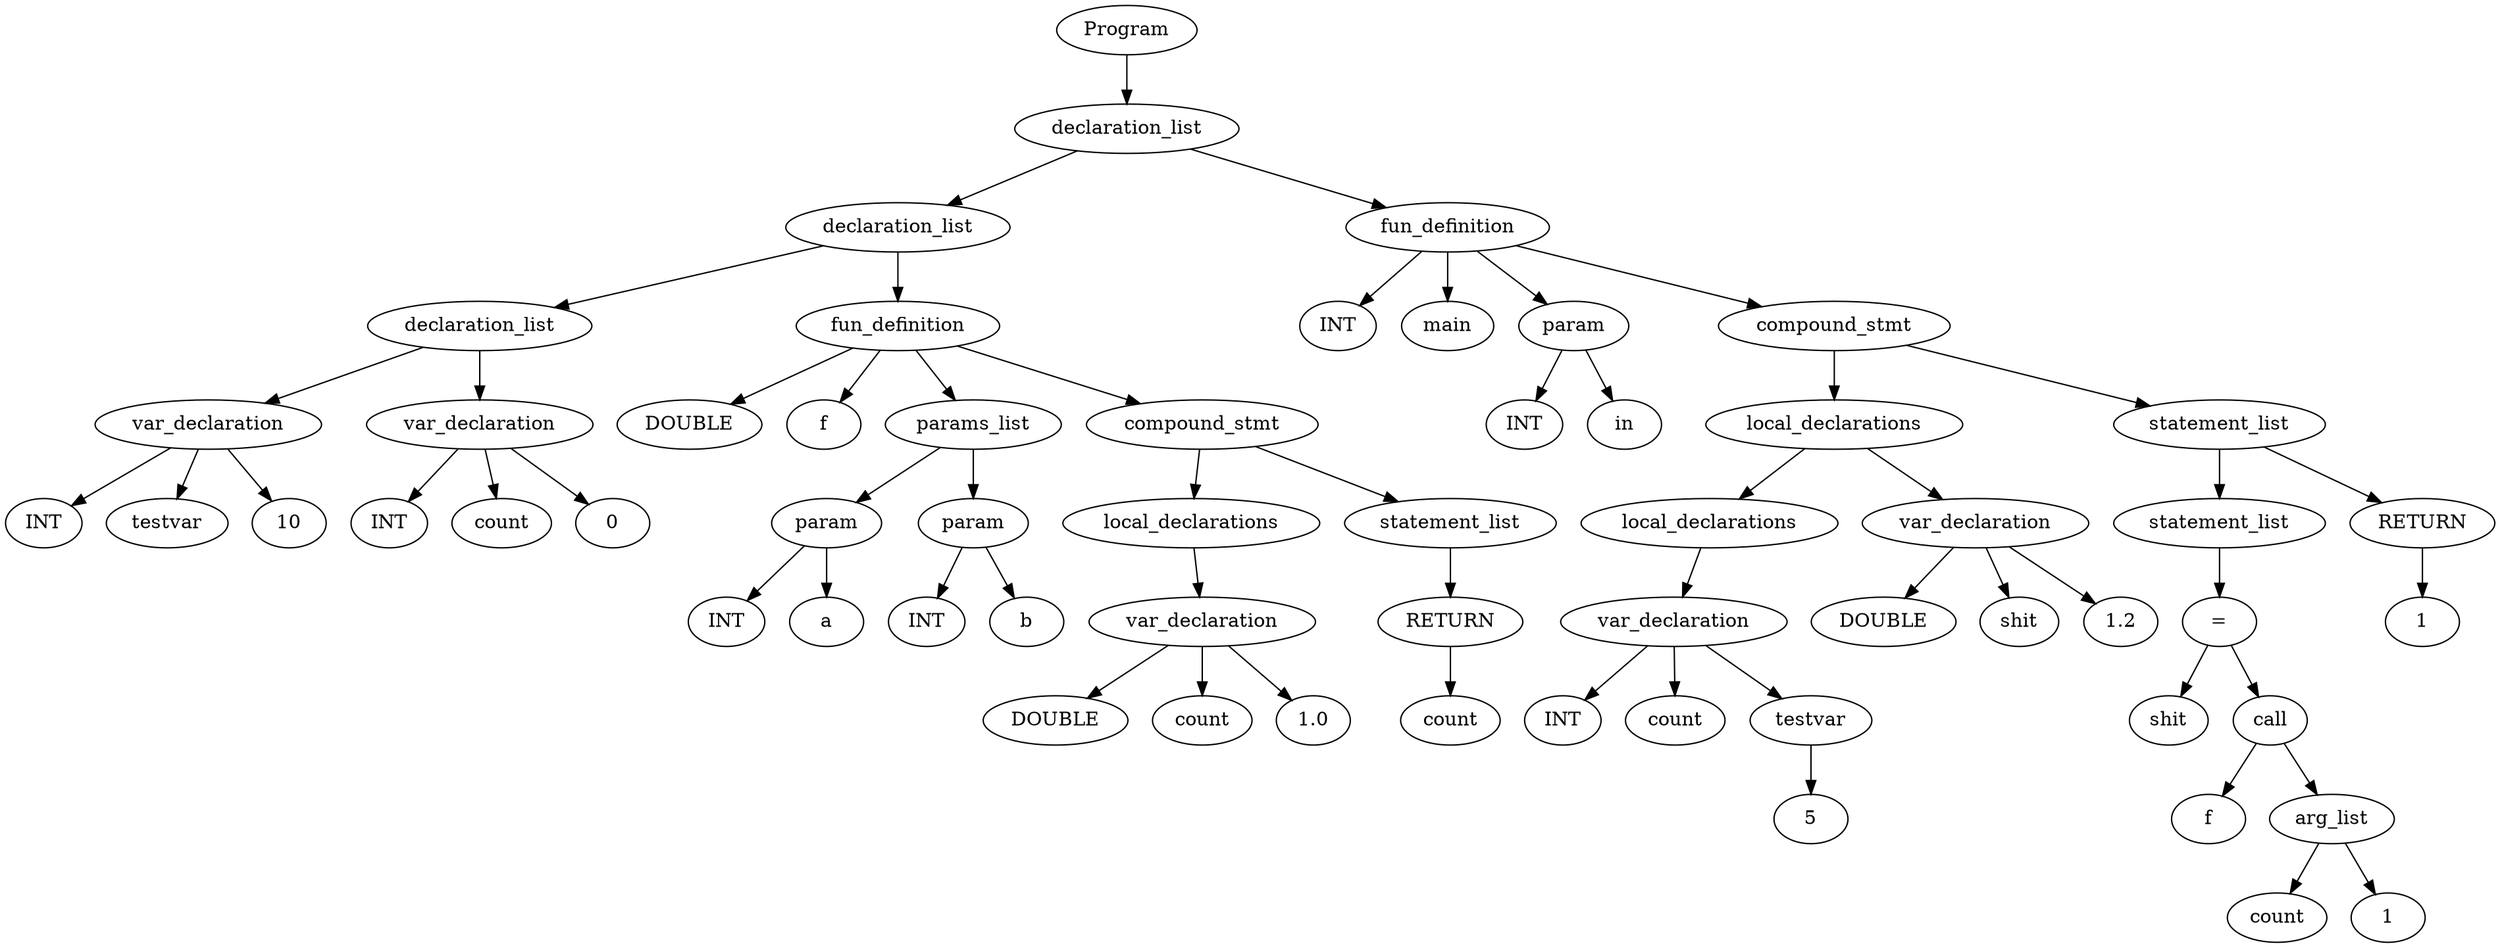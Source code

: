 digraph AST {
	node0 [label="Program"];
	node1 [label="declaration_list"];
	node0 -> node1;
	node2 [label="declaration_list"];
	node1 -> node2;
	node3 [label="declaration_list"];
	node2 -> node3;
	node4 [label="var_declaration"];
	node3 -> node4;
	node5 [label="INT"];
	node4 -> node5;
	node6 [label="testvar"];
	node4 -> node6;
	node7 [label="10"];
	node4 -> node7;
	node8 [label="var_declaration"];
	node3 -> node8;
	node9 [label="INT"];
	node8 -> node9;
	node10 [label="count"];
	node8 -> node10;
	node11 [label="0"];
	node8 -> node11;
	node12 [label="fun_definition"];
	node2 -> node12;
	node13 [label="DOUBLE"];
	node12 -> node13;
	node14 [label="f"];
	node12 -> node14;
	node15 [label="params_list"];
	node12 -> node15;
	node16 [label="param"];
	node15 -> node16;
	node17 [label="INT"];
	node16 -> node17;
	node18 [label="a"];
	node16 -> node18;
	node19 [label="param"];
	node15 -> node19;
	node20 [label="INT"];
	node19 -> node20;
	node21 [label="b"];
	node19 -> node21;
	node22 [label="compound_stmt"];
	node12 -> node22;
	node23 [label="local_declarations"];
	node22 -> node23;
	node24 [label="var_declaration"];
	node23 -> node24;
	node25 [label="DOUBLE"];
	node24 -> node25;
	node26 [label="count"];
	node24 -> node26;
	node27 [label="1.0"];
	node24 -> node27;
	node28 [label="statement_list"];
	node22 -> node28;
	node29 [label="RETURN"];
	node28 -> node29;
	node30 [label="count"];
	node29 -> node30;
	node31 [label="fun_definition"];
	node1 -> node31;
	node32 [label="INT"];
	node31 -> node32;
	node33 [label="main"];
	node31 -> node33;
	node34 [label="param"];
	node31 -> node34;
	node35 [label="INT"];
	node34 -> node35;
	node36 [label="in"];
	node34 -> node36;
	node37 [label="compound_stmt"];
	node31 -> node37;
	node38 [label="local_declarations"];
	node37 -> node38;
	node39 [label="local_declarations"];
	node38 -> node39;
	node40 [label="var_declaration"];
	node39 -> node40;
	node41 [label="INT"];
	node40 -> node41;
	node42 [label="count"];
	node40 -> node42;
	node43 [label="testvar"];
	node40 -> node43;
	node44 [label="5"];
	node43 -> node44;
	node45 [label="var_declaration"];
	node38 -> node45;
	node46 [label="DOUBLE"];
	node45 -> node46;
	node47 [label="shit"];
	node45 -> node47;
	node48 [label="1.2"];
	node45 -> node48;
	node49 [label="statement_list"];
	node37 -> node49;
	node50 [label="statement_list"];
	node49 -> node50;
	node51 [label="="];
	node50 -> node51;
	node52 [label="shit"];
	node51 -> node52;
	node53 [label="call"];
	node51 -> node53;
	node54 [label="f"];
	node53 -> node54;
	node55 [label="arg_list"];
	node53 -> node55;
	node56 [label="count"];
	node55 -> node56;
	node57 [label="1"];
	node55 -> node57;
	node58 [label="RETURN"];
	node49 -> node58;
	node59 [label="1"];
	node58 -> node59;
}
